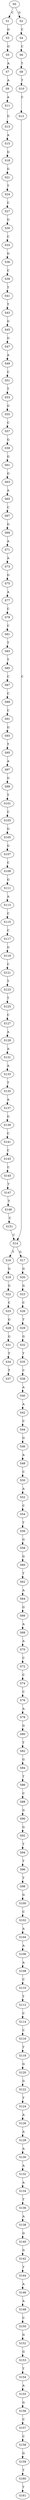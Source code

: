 strict digraph  {
	S0 -> S1 [ label = C ];
	S0 -> S2 [ label = G ];
	S1 -> S3 [ label = G ];
	S2 -> S4 [ label = C ];
	S3 -> S5 [ label = G ];
	S4 -> S6 [ label = C ];
	S5 -> S7 [ label = A ];
	S6 -> S8 [ label = T ];
	S7 -> S9 [ label = A ];
	S8 -> S10 [ label = T ];
	S9 -> S11 [ label = A ];
	S10 -> S12 [ label = C ];
	S11 -> S13 [ label = G ];
	S12 -> S14 [ label = C ];
	S13 -> S15 [ label = A ];
	S14 -> S16 [ label = T ];
	S14 -> S17 [ label = G ];
	S15 -> S18 [ label = G ];
	S16 -> S19 [ label = G ];
	S17 -> S20 [ label = G ];
	S18 -> S21 [ label = G ];
	S19 -> S22 [ label = G ];
	S20 -> S23 [ label = G ];
	S21 -> S24 [ label = T ];
	S22 -> S25 [ label = C ];
	S23 -> S26 [ label = C ];
	S24 -> S27 [ label = C ];
	S25 -> S28 [ label = G ];
	S26 -> S29 [ label = T ];
	S27 -> S30 [ label = G ];
	S28 -> S31 [ label = G ];
	S29 -> S32 [ label = G ];
	S30 -> S33 [ label = C ];
	S31 -> S34 [ label = T ];
	S32 -> S35 [ label = T ];
	S33 -> S36 [ label = G ];
	S34 -> S37 [ label = T ];
	S35 -> S38 [ label = C ];
	S36 -> S39 [ label = C ];
	S38 -> S40 [ label = A ];
	S39 -> S41 [ label = T ];
	S40 -> S42 [ label = A ];
	S41 -> S43 [ label = T ];
	S42 -> S44 [ label = C ];
	S43 -> S45 [ label = G ];
	S44 -> S46 [ label = G ];
	S45 -> S47 [ label = G ];
	S46 -> S48 [ label = A ];
	S47 -> S49 [ label = A ];
	S48 -> S50 [ label = C ];
	S49 -> S51 [ label = C ];
	S50 -> S52 [ label = A ];
	S51 -> S53 [ label = T ];
	S52 -> S54 [ label = C ];
	S53 -> S55 [ label = G ];
	S54 -> S56 [ label = T ];
	S55 -> S57 [ label = C ];
	S56 -> S58 [ label = G ];
	S57 -> S59 [ label = G ];
	S58 -> S60 [ label = G ];
	S59 -> S61 [ label = G ];
	S60 -> S62 [ label = T ];
	S61 -> S63 [ label = G ];
	S62 -> S64 [ label = A ];
	S63 -> S65 [ label = A ];
	S64 -> S66 [ label = G ];
	S65 -> S67 [ label = C ];
	S66 -> S68 [ label = A ];
	S67 -> S69 [ label = G ];
	S68 -> S70 [ label = A ];
	S69 -> S71 [ label = A ];
	S70 -> S72 [ label = C ];
	S71 -> S73 [ label = A ];
	S72 -> S74 [ label = C ];
	S73 -> S75 [ label = G ];
	S74 -> S76 [ label = C ];
	S75 -> S77 [ label = A ];
	S76 -> S78 [ label = A ];
	S77 -> S79 [ label = C ];
	S78 -> S80 [ label = G ];
	S79 -> S81 [ label = C ];
	S80 -> S82 [ label = T ];
	S81 -> S83 [ label = T ];
	S82 -> S84 [ label = G ];
	S83 -> S85 [ label = T ];
	S84 -> S86 [ label = T ];
	S85 -> S87 [ label = C ];
	S86 -> S88 [ label = C ];
	S87 -> S89 [ label = C ];
	S88 -> S90 [ label = G ];
	S89 -> S91 [ label = C ];
	S90 -> S92 [ label = G ];
	S91 -> S93 [ label = G ];
	S92 -> S94 [ label = T ];
	S93 -> S95 [ label = T ];
	S94 -> S96 [ label = T ];
	S95 -> S97 [ label = A ];
	S96 -> S98 [ label = T ];
	S97 -> S99 [ label = G ];
	S98 -> S100 [ label = G ];
	S99 -> S101 [ label = T ];
	S100 -> S102 [ label = C ];
	S101 -> S103 [ label = C ];
	S102 -> S104 [ label = A ];
	S103 -> S105 [ label = G ];
	S104 -> S106 [ label = A ];
	S105 -> S107 [ label = G ];
	S106 -> S108 [ label = A ];
	S107 -> S109 [ label = C ];
	S108 -> S110 [ label = C ];
	S109 -> S111 [ label = G ];
	S110 -> S112 [ label = T ];
	S111 -> S113 [ label = A ];
	S112 -> S114 [ label = C ];
	S113 -> S115 [ label = C ];
	S114 -> S116 [ label = C ];
	S115 -> S117 [ label = C ];
	S116 -> S118 [ label = T ];
	S117 -> S119 [ label = G ];
	S118 -> S120 [ label = G ];
	S119 -> S121 [ label = C ];
	S120 -> S122 [ label = G ];
	S121 -> S123 [ label = T ];
	S122 -> S124 [ label = T ];
	S123 -> S125 [ label = T ];
	S124 -> S126 [ label = A ];
	S125 -> S127 [ label = C ];
	S126 -> S128 [ label = A ];
	S127 -> S129 [ label = A ];
	S128 -> S130 [ label = A ];
	S129 -> S131 [ label = A ];
	S130 -> S132 [ label = A ];
	S131 -> S133 [ label = A ];
	S132 -> S134 [ label = A ];
	S133 -> S135 [ label = T ];
	S134 -> S136 [ label = T ];
	S135 -> S137 [ label = A ];
	S136 -> S138 [ label = A ];
	S137 -> S139 [ label = G ];
	S138 -> S140 [ label = G ];
	S139 -> S141 [ label = C ];
	S140 -> S142 [ label = G ];
	S141 -> S143 [ label = C ];
	S142 -> S144 [ label = T ];
	S143 -> S145 [ label = C ];
	S144 -> S146 [ label = A ];
	S145 -> S147 [ label = T ];
	S146 -> S148 [ label = A ];
	S147 -> S149 [ label = T ];
	S148 -> S150 [ label = C ];
	S149 -> S151 [ label = C ];
	S150 -> S152 [ label = G ];
	S151 -> S14 [ label = C ];
	S152 -> S153 [ label = G ];
	S153 -> S154 [ label = T ];
	S154 -> S155 [ label = A ];
	S155 -> S156 [ label = G ];
	S156 -> S157 [ label = C ];
	S157 -> S158 [ label = C ];
	S158 -> S159 [ label = G ];
	S159 -> S160 [ label = T ];
	S160 -> S161 [ label = T ];
}
